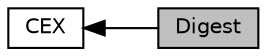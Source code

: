 digraph "Digest"
{
  edge [fontname="Helvetica",fontsize="10",labelfontname="Helvetica",labelfontsize="10"];
  node [fontname="Helvetica",fontsize="10",shape=box];
  rankdir=LR;
  Node2 [label="CEX",height=0.2,width=0.4,color="black", fillcolor="white", style="filled",URL="$group___c_e_x.html",tooltip="Root Namespace."];
  Node1 [label="Digest",height=0.2,width=0.4,color="black", fillcolor="grey75", style="filled", fontcolor="black",tooltip="Cryptographic Hash Classes."];
  Node2->Node1 [shape=plaintext, dir="back", style="solid"];
}
